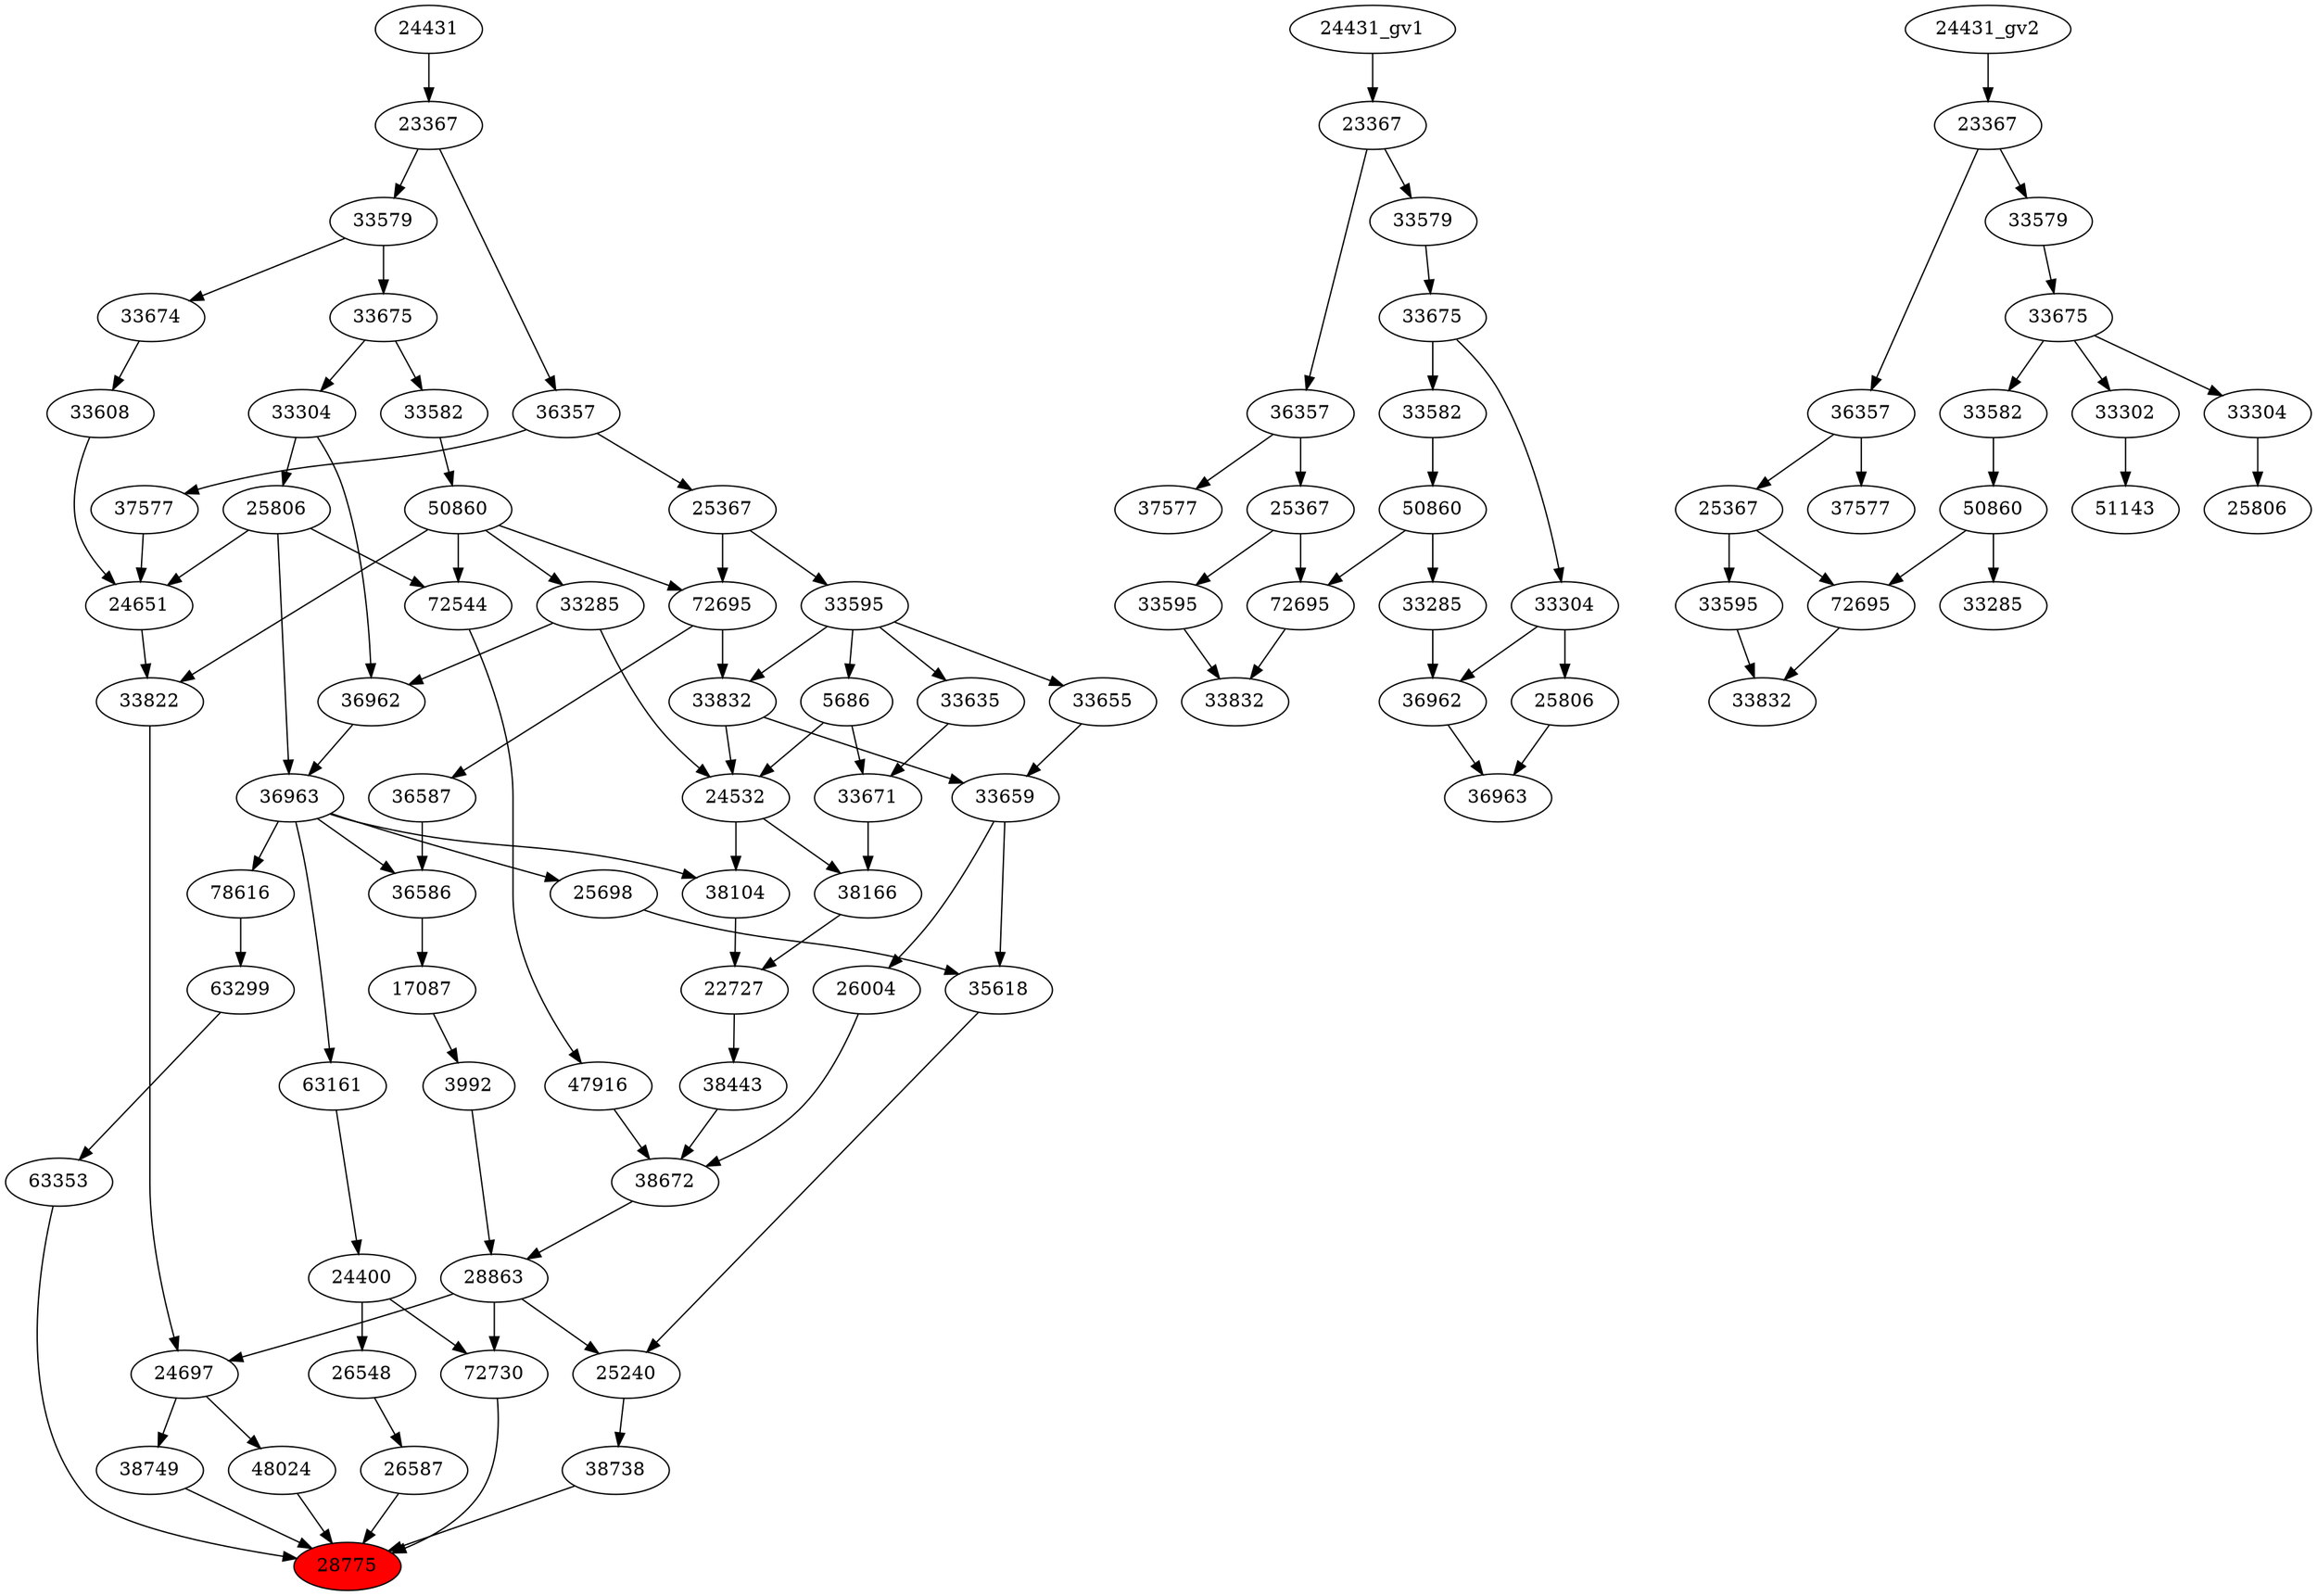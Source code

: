 strict digraph root {
	node [label="\N"];
	{
		node [fillcolor="",
			label="\N",
			style=""
		];
		28775		 [fillcolor=red,
			label=28775,
			style=filled];
		63353		 [label=63353];
		63353 -> 28775;
		48024		 [label=48024];
		48024 -> 28775;
		38749		 [label=38749];
		38749 -> 28775;
		38738		 [label=38738];
		38738 -> 28775;
		72730		 [label=72730];
		72730 -> 28775;
		26587		 [label=26587];
		26587 -> 28775;
		63299		 [label=63299];
		63299 -> 63353;
		24697		 [label=24697];
		24697 -> 48024;
		24697 -> 38749;
		25240		 [label=25240];
		25240 -> 38738;
		28863		 [label=28863];
		28863 -> 72730;
		28863 -> 24697;
		28863 -> 25240;
		24400		 [label=24400];
		24400 -> 72730;
		26548		 [label=26548];
		24400 -> 26548;
		26548 -> 26587;
		78616		 [label=78616];
		78616 -> 63299;
		33822		 [label=33822];
		33822 -> 24697;
		35618		 [label=35618];
		35618 -> 25240;
		38672		 [label=38672];
		38672 -> 28863;
		3992		 [label=3992];
		3992 -> 28863;
		63161		 [label=63161];
		63161 -> 24400;
		36963		 [label=36963];
		36963 -> 78616;
		36963 -> 63161;
		25698		 [label=25698];
		36963 -> 25698;
		36586		 [label=36586];
		36963 -> 36586;
		38104		 [label=38104];
		36963 -> 38104;
		24651		 [label=24651];
		24651 -> 33822;
		50860		 [label=50860];
		50860 -> 33822;
		72544		 [label=72544];
		50860 -> 72544;
		33285		 [label=33285];
		50860 -> 33285;
		72695		 [label=72695];
		50860 -> 72695;
		25698 -> 35618;
		33659		 [label=33659];
		33659 -> 35618;
		26004		 [label=26004];
		33659 -> 26004;
		47916		 [label=47916];
		47916 -> 38672;
		38443		 [label=38443];
		38443 -> 38672;
		26004 -> 38672;
		17087		 [label=17087];
		17087 -> 3992;
		36962		 [label=36962];
		36962 -> 36963;
		25806		 [label=25806];
		25806 -> 36963;
		25806 -> 24651;
		25806 -> 72544;
		33608		 [label=33608];
		33608 -> 24651;
		37577		 [label=37577];
		37577 -> 24651;
		33582		 [label=33582];
		33582 -> 50860;
		33655		 [label=33655];
		33655 -> 33659;
		33832		 [label=33832];
		33832 -> 33659;
		24532		 [label=24532];
		33832 -> 24532;
		72544 -> 47916;
		22727		 [label=22727];
		22727 -> 38443;
		36586 -> 17087;
		33285 -> 36962;
		33285 -> 24532;
		33304		 [label=33304];
		33304 -> 36962;
		33304 -> 25806;
		33674		 [label=33674];
		33674 -> 33608;
		36357		 [label=36357];
		36357 -> 37577;
		25367		 [label=25367];
		36357 -> 25367;
		33675		 [label=33675];
		33675 -> 33582;
		33675 -> 33304;
		33595		 [label=33595];
		33595 -> 33655;
		33595 -> 33832;
		5686		 [label=5686];
		33595 -> 5686;
		33635		 [label=33635];
		33595 -> 33635;
		72695 -> 33832;
		36587		 [label=36587];
		72695 -> 36587;
		38104 -> 22727;
		38166		 [label=38166];
		38166 -> 22727;
		36587 -> 36586;
		33579		 [label=33579];
		33579 -> 33674;
		33579 -> 33675;
		23367		 [label=23367];
		23367 -> 36357;
		23367 -> 33579;
		25367 -> 33595;
		25367 -> 72695;
		24532 -> 38104;
		24532 -> 38166;
		33671		 [label=33671];
		33671 -> 38166;
		24431		 [label=24431];
		24431 -> 23367;
		5686 -> 24532;
		5686 -> 33671;
		33635 -> 33671;
	}
	{
		node [label="\N"];
		"36963_gv1"		 [label=36963];
		"36962_gv1"		 [label=36962];
		"36962_gv1" -> "36963_gv1";
		"25806_gv1"		 [label=25806];
		"25806_gv1" -> "36963_gv1";
		"50860_gv1"		 [label=50860];
		"33285_gv1"		 [label=33285];
		"50860_gv1" -> "33285_gv1";
		"72695_gv1"		 [label=72695];
		"50860_gv1" -> "72695_gv1";
		"33582_gv1"		 [label=33582];
		"33582_gv1" -> "50860_gv1";
		"33285_gv1" -> "36962_gv1";
		"33304_gv1"		 [label=33304];
		"33304_gv1" -> "36962_gv1";
		"33304_gv1" -> "25806_gv1";
		"37577_gv1"		 [label=37577];
		"36357_gv1"		 [label=36357];
		"36357_gv1" -> "37577_gv1";
		"25367_gv1"		 [label=25367];
		"36357_gv1" -> "25367_gv1";
		"33675_gv1"		 [label=33675];
		"33675_gv1" -> "33582_gv1";
		"33675_gv1" -> "33304_gv1";
		"33832_gv1"		 [label=33832];
		"72695_gv1" -> "33832_gv1";
		"33595_gv1"		 [label=33595];
		"33595_gv1" -> "33832_gv1";
		"23367_gv1"		 [label=23367];
		"23367_gv1" -> "36357_gv1";
		"33579_gv1"		 [label=33579];
		"23367_gv1" -> "33579_gv1";
		"33579_gv1" -> "33675_gv1";
		"25367_gv1" -> "72695_gv1";
		"25367_gv1" -> "33595_gv1";
		"24431_gv1" -> "23367_gv1";
	}
	{
		node [label="\N"];
		"50860_gv2"		 [label=50860];
		"72695_gv2"		 [label=72695];
		"50860_gv2" -> "72695_gv2";
		"33285_gv2"		 [label=33285];
		"50860_gv2" -> "33285_gv2";
		"33582_gv2"		 [label=33582];
		"33582_gv2" -> "50860_gv2";
		"33832_gv2"		 [label=33832];
		"72695_gv2" -> "33832_gv2";
		"33595_gv2"		 [label=33595];
		"33595_gv2" -> "33832_gv2";
		51143		 [label=51143];
		33302		 [label=33302];
		33302 -> 51143;
		"33675_gv2"		 [label=33675];
		"33675_gv2" -> "33582_gv2";
		"33675_gv2" -> 33302;
		"33304_gv2"		 [label=33304];
		"33675_gv2" -> "33304_gv2";
		"25367_gv2"		 [label=25367];
		"25367_gv2" -> "72695_gv2";
		"25367_gv2" -> "33595_gv2";
		"25806_gv2"		 [label=25806];
		"33304_gv2" -> "25806_gv2";
		"37577_gv2"		 [label=37577];
		"36357_gv2"		 [label=36357];
		"36357_gv2" -> "25367_gv2";
		"36357_gv2" -> "37577_gv2";
		"33579_gv2"		 [label=33579];
		"33579_gv2" -> "33675_gv2";
		"23367_gv2"		 [label=23367];
		"23367_gv2" -> "36357_gv2";
		"23367_gv2" -> "33579_gv2";
		"24431_gv2" -> "23367_gv2";
	}
}
